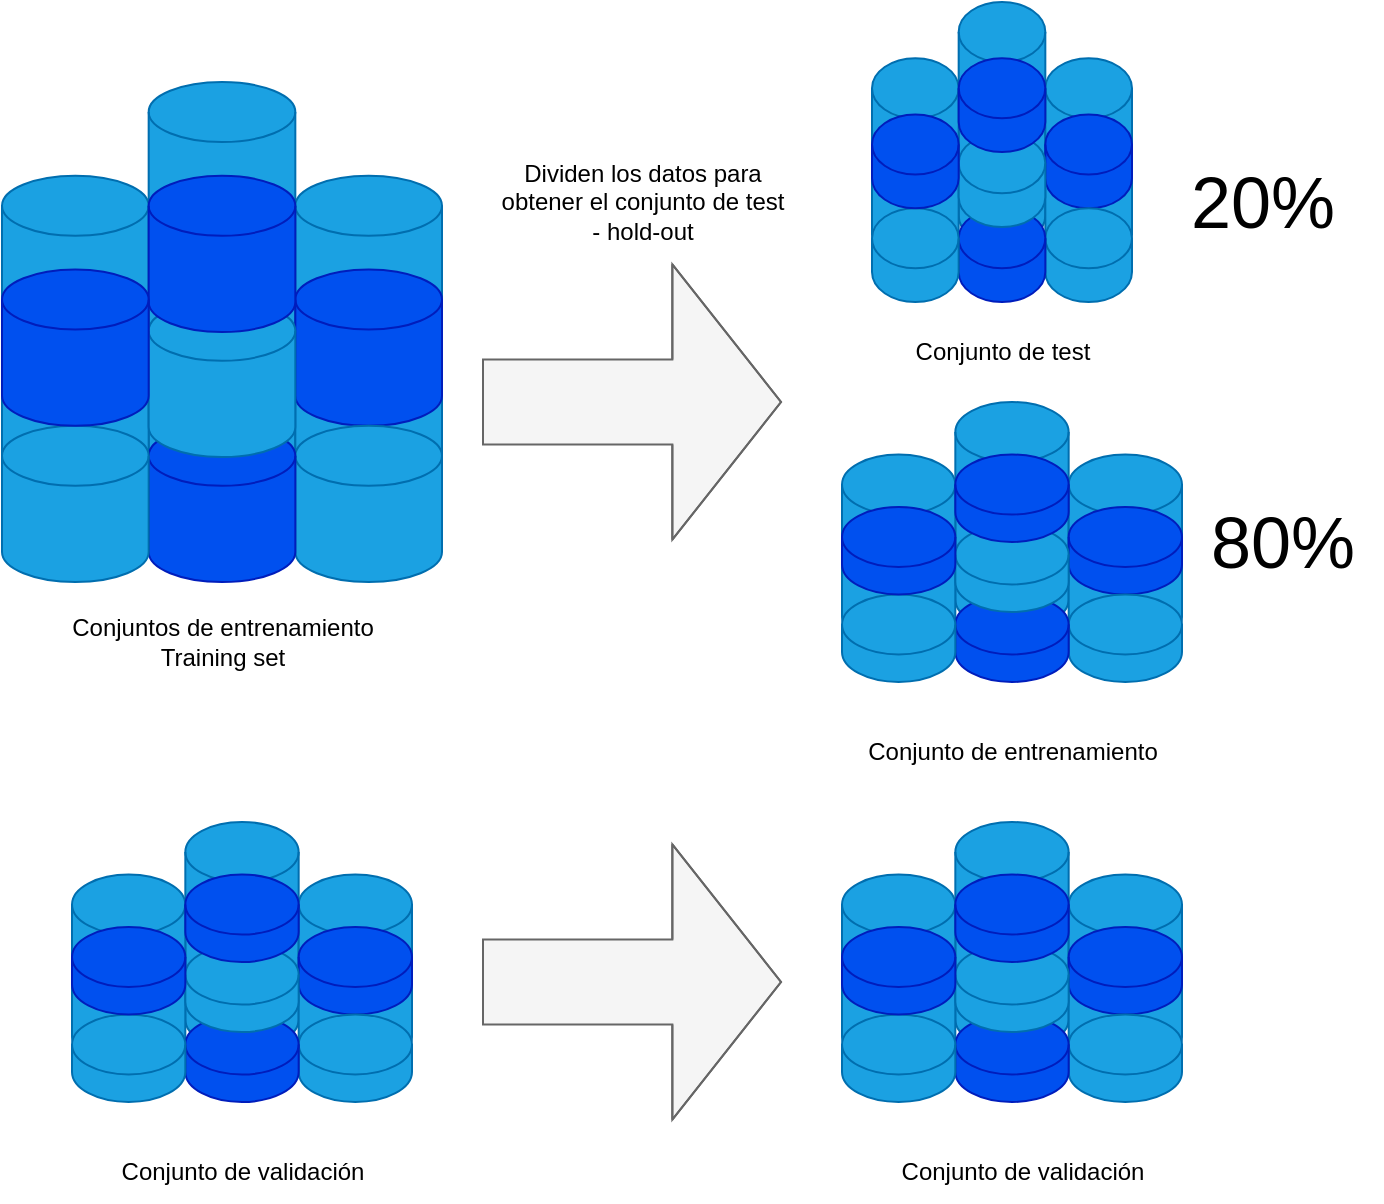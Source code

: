 <mxfile version="27.0.5">
  <diagram name="Página-1" id="BEWyEyzdL7B-X0QcbU23">
    <mxGraphModel dx="1104" dy="595" grid="1" gridSize="10" guides="1" tooltips="1" connect="1" arrows="1" fold="1" page="1" pageScale="1" pageWidth="827" pageHeight="1169" math="0" shadow="0">
      <root>
        <mxCell id="0" />
        <mxCell id="1" parent="0" />
        <mxCell id="rAgVjnRfnA4i2VlKKuSD-63" value="" style="group" vertex="1" connectable="0" parent="1">
          <mxGeometry x="60" y="160" width="220" height="250" as="geometry" />
        </mxCell>
        <mxCell id="rAgVjnRfnA4i2VlKKuSD-1" value="" style="shape=cylinder3;whiteSpace=wrap;html=1;boundedLbl=1;backgroundOutline=1;size=15;fillColor=#1ba1e2;fontColor=#ffffff;strokeColor=#006EAF;" vertex="1" parent="rAgVjnRfnA4i2VlKKuSD-63">
          <mxGeometry x="73.333" width="73.333" height="203.125" as="geometry" />
        </mxCell>
        <mxCell id="rAgVjnRfnA4i2VlKKuSD-2" value="" style="shape=cylinder3;whiteSpace=wrap;html=1;boundedLbl=1;backgroundOutline=1;size=15;fillColor=#1ba1e2;fontColor=#ffffff;strokeColor=#006EAF;" vertex="1" parent="rAgVjnRfnA4i2VlKKuSD-63">
          <mxGeometry x="146.667" y="46.875" width="73.333" height="171.875" as="geometry" />
        </mxCell>
        <mxCell id="rAgVjnRfnA4i2VlKKuSD-3" value="" style="shape=cylinder3;whiteSpace=wrap;html=1;boundedLbl=1;backgroundOutline=1;size=15;fillColor=#1ba1e2;fontColor=#ffffff;strokeColor=#006EAF;" vertex="1" parent="rAgVjnRfnA4i2VlKKuSD-63">
          <mxGeometry y="46.875" width="73.333" height="171.875" as="geometry" />
        </mxCell>
        <mxCell id="rAgVjnRfnA4i2VlKKuSD-5" value="" style="shape=cylinder3;whiteSpace=wrap;html=1;boundedLbl=1;backgroundOutline=1;size=15;fillColor=#0050ef;fontColor=#ffffff;strokeColor=#001DBC;" vertex="1" parent="rAgVjnRfnA4i2VlKKuSD-63">
          <mxGeometry x="146.667" y="93.75" width="73.333" height="78.125" as="geometry" />
        </mxCell>
        <mxCell id="rAgVjnRfnA4i2VlKKuSD-6" value="" style="shape=cylinder3;whiteSpace=wrap;html=1;boundedLbl=1;backgroundOutline=1;size=15;fillColor=#1ba1e2;fontColor=#ffffff;strokeColor=#006EAF;" vertex="1" parent="rAgVjnRfnA4i2VlKKuSD-63">
          <mxGeometry x="146.667" y="171.875" width="73.333" height="78.125" as="geometry" />
        </mxCell>
        <mxCell id="rAgVjnRfnA4i2VlKKuSD-7" value="" style="shape=cylinder3;whiteSpace=wrap;html=1;boundedLbl=1;backgroundOutline=1;size=15;fillColor=#0050ef;fontColor=#ffffff;strokeColor=#001DBC;" vertex="1" parent="rAgVjnRfnA4i2VlKKuSD-63">
          <mxGeometry x="73.333" y="171.875" width="73.333" height="78.125" as="geometry" />
        </mxCell>
        <mxCell id="rAgVjnRfnA4i2VlKKuSD-8" value="" style="shape=cylinder3;whiteSpace=wrap;html=1;boundedLbl=1;backgroundOutline=1;size=15;fillColor=#1ba1e2;fontColor=#ffffff;strokeColor=#006EAF;" vertex="1" parent="rAgVjnRfnA4i2VlKKuSD-63">
          <mxGeometry x="73.333" y="109.375" width="73.333" height="78.125" as="geometry" />
        </mxCell>
        <mxCell id="rAgVjnRfnA4i2VlKKuSD-9" value="" style="shape=cylinder3;whiteSpace=wrap;html=1;boundedLbl=1;backgroundOutline=1;size=15;fillColor=#0050ef;fontColor=#ffffff;strokeColor=#001DBC;" vertex="1" parent="rAgVjnRfnA4i2VlKKuSD-63">
          <mxGeometry x="73.333" y="46.875" width="73.333" height="78.125" as="geometry" />
        </mxCell>
        <mxCell id="rAgVjnRfnA4i2VlKKuSD-10" value="" style="shape=cylinder3;whiteSpace=wrap;html=1;boundedLbl=1;backgroundOutline=1;size=15;fillColor=#1ba1e2;fontColor=#ffffff;strokeColor=#006EAF;" vertex="1" parent="rAgVjnRfnA4i2VlKKuSD-63">
          <mxGeometry y="171.875" width="73.333" height="78.125" as="geometry" />
        </mxCell>
        <mxCell id="rAgVjnRfnA4i2VlKKuSD-11" value="" style="shape=cylinder3;whiteSpace=wrap;html=1;boundedLbl=1;backgroundOutline=1;size=15;fillColor=#0050ef;fontColor=#ffffff;strokeColor=#001DBC;" vertex="1" parent="rAgVjnRfnA4i2VlKKuSD-63">
          <mxGeometry y="93.75" width="73.333" height="78.125" as="geometry" />
        </mxCell>
        <mxCell id="rAgVjnRfnA4i2VlKKuSD-128" value="" style="group" vertex="1" connectable="0" parent="1">
          <mxGeometry x="480" y="320" width="170" height="140" as="geometry" />
        </mxCell>
        <mxCell id="rAgVjnRfnA4i2VlKKuSD-129" value="" style="shape=cylinder3;whiteSpace=wrap;html=1;boundedLbl=1;backgroundOutline=1;size=15;fillColor=#1ba1e2;fontColor=#ffffff;strokeColor=#006EAF;" vertex="1" parent="rAgVjnRfnA4i2VlKKuSD-128">
          <mxGeometry x="56.667" width="56.667" height="113.75" as="geometry" />
        </mxCell>
        <mxCell id="rAgVjnRfnA4i2VlKKuSD-130" value="" style="shape=cylinder3;whiteSpace=wrap;html=1;boundedLbl=1;backgroundOutline=1;size=15;fillColor=#1ba1e2;fontColor=#ffffff;strokeColor=#006EAF;" vertex="1" parent="rAgVjnRfnA4i2VlKKuSD-128">
          <mxGeometry x="113.333" y="26.25" width="56.667" height="96.25" as="geometry" />
        </mxCell>
        <mxCell id="rAgVjnRfnA4i2VlKKuSD-131" value="" style="shape=cylinder3;whiteSpace=wrap;html=1;boundedLbl=1;backgroundOutline=1;size=15;fillColor=#1ba1e2;fontColor=#ffffff;strokeColor=#006EAF;" vertex="1" parent="rAgVjnRfnA4i2VlKKuSD-128">
          <mxGeometry y="26.25" width="56.667" height="96.25" as="geometry" />
        </mxCell>
        <mxCell id="rAgVjnRfnA4i2VlKKuSD-132" value="" style="shape=cylinder3;whiteSpace=wrap;html=1;boundedLbl=1;backgroundOutline=1;size=15;fillColor=#0050ef;fontColor=#ffffff;strokeColor=#001DBC;" vertex="1" parent="rAgVjnRfnA4i2VlKKuSD-128">
          <mxGeometry x="113.333" y="52.5" width="56.667" height="43.75" as="geometry" />
        </mxCell>
        <mxCell id="rAgVjnRfnA4i2VlKKuSD-133" value="" style="shape=cylinder3;whiteSpace=wrap;html=1;boundedLbl=1;backgroundOutline=1;size=15;fillColor=#1ba1e2;fontColor=#ffffff;strokeColor=#006EAF;" vertex="1" parent="rAgVjnRfnA4i2VlKKuSD-128">
          <mxGeometry x="113.333" y="96.25" width="56.667" height="43.75" as="geometry" />
        </mxCell>
        <mxCell id="rAgVjnRfnA4i2VlKKuSD-134" value="" style="shape=cylinder3;whiteSpace=wrap;html=1;boundedLbl=1;backgroundOutline=1;size=15;fillColor=#0050ef;fontColor=#ffffff;strokeColor=#001DBC;" vertex="1" parent="rAgVjnRfnA4i2VlKKuSD-128">
          <mxGeometry x="56.667" y="96.25" width="56.667" height="43.75" as="geometry" />
        </mxCell>
        <mxCell id="rAgVjnRfnA4i2VlKKuSD-135" value="" style="shape=cylinder3;whiteSpace=wrap;html=1;boundedLbl=1;backgroundOutline=1;size=15;fillColor=#1ba1e2;fontColor=#ffffff;strokeColor=#006EAF;" vertex="1" parent="rAgVjnRfnA4i2VlKKuSD-128">
          <mxGeometry x="56.667" y="61.25" width="56.667" height="43.75" as="geometry" />
        </mxCell>
        <mxCell id="rAgVjnRfnA4i2VlKKuSD-136" value="" style="shape=cylinder3;whiteSpace=wrap;html=1;boundedLbl=1;backgroundOutline=1;size=15;fillColor=#0050ef;fontColor=#ffffff;strokeColor=#001DBC;" vertex="1" parent="rAgVjnRfnA4i2VlKKuSD-128">
          <mxGeometry x="56.667" y="26.25" width="56.667" height="43.75" as="geometry" />
        </mxCell>
        <mxCell id="rAgVjnRfnA4i2VlKKuSD-137" value="" style="shape=cylinder3;whiteSpace=wrap;html=1;boundedLbl=1;backgroundOutline=1;size=15;fillColor=#1ba1e2;fontColor=#ffffff;strokeColor=#006EAF;" vertex="1" parent="rAgVjnRfnA4i2VlKKuSD-128">
          <mxGeometry y="96.25" width="56.667" height="43.75" as="geometry" />
        </mxCell>
        <mxCell id="rAgVjnRfnA4i2VlKKuSD-138" value="" style="shape=cylinder3;whiteSpace=wrap;html=1;boundedLbl=1;backgroundOutline=1;size=15;fillColor=#0050ef;fontColor=#ffffff;strokeColor=#001DBC;" vertex="1" parent="rAgVjnRfnA4i2VlKKuSD-128">
          <mxGeometry y="52.5" width="56.667" height="43.75" as="geometry" />
        </mxCell>
        <mxCell id="rAgVjnRfnA4i2VlKKuSD-152" value="" style="group" vertex="1" connectable="0" parent="1">
          <mxGeometry x="495" y="120" width="130" height="150" as="geometry" />
        </mxCell>
        <mxCell id="rAgVjnRfnA4i2VlKKuSD-153" value="" style="shape=cylinder3;whiteSpace=wrap;html=1;boundedLbl=1;backgroundOutline=1;size=15;fillColor=#1ba1e2;fontColor=#ffffff;strokeColor=#006EAF;" vertex="1" parent="rAgVjnRfnA4i2VlKKuSD-152">
          <mxGeometry x="43.333" width="43.333" height="121.875" as="geometry" />
        </mxCell>
        <mxCell id="rAgVjnRfnA4i2VlKKuSD-154" value="" style="shape=cylinder3;whiteSpace=wrap;html=1;boundedLbl=1;backgroundOutline=1;size=15;fillColor=#1ba1e2;fontColor=#ffffff;strokeColor=#006EAF;" vertex="1" parent="rAgVjnRfnA4i2VlKKuSD-152">
          <mxGeometry x="86.667" y="28.125" width="43.333" height="103.125" as="geometry" />
        </mxCell>
        <mxCell id="rAgVjnRfnA4i2VlKKuSD-155" value="" style="shape=cylinder3;whiteSpace=wrap;html=1;boundedLbl=1;backgroundOutline=1;size=15;fillColor=#1ba1e2;fontColor=#ffffff;strokeColor=#006EAF;" vertex="1" parent="rAgVjnRfnA4i2VlKKuSD-152">
          <mxGeometry y="28.125" width="43.333" height="103.125" as="geometry" />
        </mxCell>
        <mxCell id="rAgVjnRfnA4i2VlKKuSD-156" value="" style="shape=cylinder3;whiteSpace=wrap;html=1;boundedLbl=1;backgroundOutline=1;size=15;fillColor=#0050ef;fontColor=#ffffff;strokeColor=#001DBC;" vertex="1" parent="rAgVjnRfnA4i2VlKKuSD-152">
          <mxGeometry x="86.667" y="56.25" width="43.333" height="46.875" as="geometry" />
        </mxCell>
        <mxCell id="rAgVjnRfnA4i2VlKKuSD-157" value="" style="shape=cylinder3;whiteSpace=wrap;html=1;boundedLbl=1;backgroundOutline=1;size=15;fillColor=#1ba1e2;fontColor=#ffffff;strokeColor=#006EAF;" vertex="1" parent="rAgVjnRfnA4i2VlKKuSD-152">
          <mxGeometry x="86.667" y="103.125" width="43.333" height="46.875" as="geometry" />
        </mxCell>
        <mxCell id="rAgVjnRfnA4i2VlKKuSD-158" value="" style="shape=cylinder3;whiteSpace=wrap;html=1;boundedLbl=1;backgroundOutline=1;size=15;fillColor=#0050ef;fontColor=#ffffff;strokeColor=#001DBC;" vertex="1" parent="rAgVjnRfnA4i2VlKKuSD-152">
          <mxGeometry x="43.333" y="103.125" width="43.333" height="46.875" as="geometry" />
        </mxCell>
        <mxCell id="rAgVjnRfnA4i2VlKKuSD-159" value="" style="shape=cylinder3;whiteSpace=wrap;html=1;boundedLbl=1;backgroundOutline=1;size=15;fillColor=#1ba1e2;fontColor=#ffffff;strokeColor=#006EAF;" vertex="1" parent="rAgVjnRfnA4i2VlKKuSD-152">
          <mxGeometry x="43.333" y="65.625" width="43.333" height="46.875" as="geometry" />
        </mxCell>
        <mxCell id="rAgVjnRfnA4i2VlKKuSD-160" value="" style="shape=cylinder3;whiteSpace=wrap;html=1;boundedLbl=1;backgroundOutline=1;size=15;fillColor=#0050ef;fontColor=#ffffff;strokeColor=#001DBC;" vertex="1" parent="rAgVjnRfnA4i2VlKKuSD-152">
          <mxGeometry x="43.333" y="28.125" width="43.333" height="46.875" as="geometry" />
        </mxCell>
        <mxCell id="rAgVjnRfnA4i2VlKKuSD-161" value="" style="shape=cylinder3;whiteSpace=wrap;html=1;boundedLbl=1;backgroundOutline=1;size=15;fillColor=#1ba1e2;fontColor=#ffffff;strokeColor=#006EAF;" vertex="1" parent="rAgVjnRfnA4i2VlKKuSD-152">
          <mxGeometry y="103.125" width="43.333" height="46.875" as="geometry" />
        </mxCell>
        <mxCell id="rAgVjnRfnA4i2VlKKuSD-162" value="" style="shape=cylinder3;whiteSpace=wrap;html=1;boundedLbl=1;backgroundOutline=1;size=15;fillColor=#0050ef;fontColor=#ffffff;strokeColor=#001DBC;" vertex="1" parent="rAgVjnRfnA4i2VlKKuSD-152">
          <mxGeometry y="56.25" width="43.333" height="46.875" as="geometry" />
        </mxCell>
        <mxCell id="rAgVjnRfnA4i2VlKKuSD-163" value="" style="group" vertex="1" connectable="0" parent="1">
          <mxGeometry x="95" y="530" width="170" height="140" as="geometry" />
        </mxCell>
        <mxCell id="rAgVjnRfnA4i2VlKKuSD-164" value="" style="shape=cylinder3;whiteSpace=wrap;html=1;boundedLbl=1;backgroundOutline=1;size=15;fillColor=#1ba1e2;fontColor=#ffffff;strokeColor=#006EAF;" vertex="1" parent="rAgVjnRfnA4i2VlKKuSD-163">
          <mxGeometry x="56.667" width="56.667" height="113.75" as="geometry" />
        </mxCell>
        <mxCell id="rAgVjnRfnA4i2VlKKuSD-165" value="" style="shape=cylinder3;whiteSpace=wrap;html=1;boundedLbl=1;backgroundOutline=1;size=15;fillColor=#1ba1e2;fontColor=#ffffff;strokeColor=#006EAF;" vertex="1" parent="rAgVjnRfnA4i2VlKKuSD-163">
          <mxGeometry x="113.333" y="26.25" width="56.667" height="96.25" as="geometry" />
        </mxCell>
        <mxCell id="rAgVjnRfnA4i2VlKKuSD-166" value="" style="shape=cylinder3;whiteSpace=wrap;html=1;boundedLbl=1;backgroundOutline=1;size=15;fillColor=#1ba1e2;fontColor=#ffffff;strokeColor=#006EAF;" vertex="1" parent="rAgVjnRfnA4i2VlKKuSD-163">
          <mxGeometry y="26.25" width="56.667" height="96.25" as="geometry" />
        </mxCell>
        <mxCell id="rAgVjnRfnA4i2VlKKuSD-167" value="" style="shape=cylinder3;whiteSpace=wrap;html=1;boundedLbl=1;backgroundOutline=1;size=15;fillColor=#0050ef;fontColor=#ffffff;strokeColor=#001DBC;" vertex="1" parent="rAgVjnRfnA4i2VlKKuSD-163">
          <mxGeometry x="113.333" y="52.5" width="56.667" height="43.75" as="geometry" />
        </mxCell>
        <mxCell id="rAgVjnRfnA4i2VlKKuSD-168" value="" style="shape=cylinder3;whiteSpace=wrap;html=1;boundedLbl=1;backgroundOutline=1;size=15;fillColor=#1ba1e2;fontColor=#ffffff;strokeColor=#006EAF;" vertex="1" parent="rAgVjnRfnA4i2VlKKuSD-163">
          <mxGeometry x="113.333" y="96.25" width="56.667" height="43.75" as="geometry" />
        </mxCell>
        <mxCell id="rAgVjnRfnA4i2VlKKuSD-169" value="" style="shape=cylinder3;whiteSpace=wrap;html=1;boundedLbl=1;backgroundOutline=1;size=15;fillColor=#0050ef;fontColor=#ffffff;strokeColor=#001DBC;" vertex="1" parent="rAgVjnRfnA4i2VlKKuSD-163">
          <mxGeometry x="56.667" y="96.25" width="56.667" height="43.75" as="geometry" />
        </mxCell>
        <mxCell id="rAgVjnRfnA4i2VlKKuSD-170" value="" style="shape=cylinder3;whiteSpace=wrap;html=1;boundedLbl=1;backgroundOutline=1;size=15;fillColor=#1ba1e2;fontColor=#ffffff;strokeColor=#006EAF;" vertex="1" parent="rAgVjnRfnA4i2VlKKuSD-163">
          <mxGeometry x="56.667" y="61.25" width="56.667" height="43.75" as="geometry" />
        </mxCell>
        <mxCell id="rAgVjnRfnA4i2VlKKuSD-171" value="" style="shape=cylinder3;whiteSpace=wrap;html=1;boundedLbl=1;backgroundOutline=1;size=15;fillColor=#0050ef;fontColor=#ffffff;strokeColor=#001DBC;" vertex="1" parent="rAgVjnRfnA4i2VlKKuSD-163">
          <mxGeometry x="56.667" y="26.25" width="56.667" height="43.75" as="geometry" />
        </mxCell>
        <mxCell id="rAgVjnRfnA4i2VlKKuSD-172" value="" style="shape=cylinder3;whiteSpace=wrap;html=1;boundedLbl=1;backgroundOutline=1;size=15;fillColor=#1ba1e2;fontColor=#ffffff;strokeColor=#006EAF;" vertex="1" parent="rAgVjnRfnA4i2VlKKuSD-163">
          <mxGeometry y="96.25" width="56.667" height="43.75" as="geometry" />
        </mxCell>
        <mxCell id="rAgVjnRfnA4i2VlKKuSD-173" value="" style="shape=cylinder3;whiteSpace=wrap;html=1;boundedLbl=1;backgroundOutline=1;size=15;fillColor=#0050ef;fontColor=#ffffff;strokeColor=#001DBC;" vertex="1" parent="rAgVjnRfnA4i2VlKKuSD-163">
          <mxGeometry y="52.5" width="56.667" height="43.75" as="geometry" />
        </mxCell>
        <mxCell id="rAgVjnRfnA4i2VlKKuSD-174" value="" style="group" vertex="1" connectable="0" parent="1">
          <mxGeometry x="480" y="530" width="170" height="140" as="geometry" />
        </mxCell>
        <mxCell id="rAgVjnRfnA4i2VlKKuSD-175" value="" style="shape=cylinder3;whiteSpace=wrap;html=1;boundedLbl=1;backgroundOutline=1;size=15;fillColor=#1ba1e2;fontColor=#ffffff;strokeColor=#006EAF;" vertex="1" parent="rAgVjnRfnA4i2VlKKuSD-174">
          <mxGeometry x="56.667" width="56.667" height="113.75" as="geometry" />
        </mxCell>
        <mxCell id="rAgVjnRfnA4i2VlKKuSD-176" value="" style="shape=cylinder3;whiteSpace=wrap;html=1;boundedLbl=1;backgroundOutline=1;size=15;fillColor=#1ba1e2;fontColor=#ffffff;strokeColor=#006EAF;" vertex="1" parent="rAgVjnRfnA4i2VlKKuSD-174">
          <mxGeometry x="113.333" y="26.25" width="56.667" height="96.25" as="geometry" />
        </mxCell>
        <mxCell id="rAgVjnRfnA4i2VlKKuSD-177" value="" style="shape=cylinder3;whiteSpace=wrap;html=1;boundedLbl=1;backgroundOutline=1;size=15;fillColor=#1ba1e2;fontColor=#ffffff;strokeColor=#006EAF;" vertex="1" parent="rAgVjnRfnA4i2VlKKuSD-174">
          <mxGeometry y="26.25" width="56.667" height="96.25" as="geometry" />
        </mxCell>
        <mxCell id="rAgVjnRfnA4i2VlKKuSD-178" value="" style="shape=cylinder3;whiteSpace=wrap;html=1;boundedLbl=1;backgroundOutline=1;size=15;fillColor=#0050ef;fontColor=#ffffff;strokeColor=#001DBC;" vertex="1" parent="rAgVjnRfnA4i2VlKKuSD-174">
          <mxGeometry x="113.333" y="52.5" width="56.667" height="43.75" as="geometry" />
        </mxCell>
        <mxCell id="rAgVjnRfnA4i2VlKKuSD-179" value="" style="shape=cylinder3;whiteSpace=wrap;html=1;boundedLbl=1;backgroundOutline=1;size=15;fillColor=#1ba1e2;fontColor=#ffffff;strokeColor=#006EAF;" vertex="1" parent="rAgVjnRfnA4i2VlKKuSD-174">
          <mxGeometry x="113.333" y="96.25" width="56.667" height="43.75" as="geometry" />
        </mxCell>
        <mxCell id="rAgVjnRfnA4i2VlKKuSD-180" value="" style="shape=cylinder3;whiteSpace=wrap;html=1;boundedLbl=1;backgroundOutline=1;size=15;fillColor=#0050ef;fontColor=#ffffff;strokeColor=#001DBC;" vertex="1" parent="rAgVjnRfnA4i2VlKKuSD-174">
          <mxGeometry x="56.667" y="96.25" width="56.667" height="43.75" as="geometry" />
        </mxCell>
        <mxCell id="rAgVjnRfnA4i2VlKKuSD-181" value="" style="shape=cylinder3;whiteSpace=wrap;html=1;boundedLbl=1;backgroundOutline=1;size=15;fillColor=#1ba1e2;fontColor=#ffffff;strokeColor=#006EAF;" vertex="1" parent="rAgVjnRfnA4i2VlKKuSD-174">
          <mxGeometry x="56.667" y="61.25" width="56.667" height="43.75" as="geometry" />
        </mxCell>
        <mxCell id="rAgVjnRfnA4i2VlKKuSD-182" value="" style="shape=cylinder3;whiteSpace=wrap;html=1;boundedLbl=1;backgroundOutline=1;size=15;fillColor=#0050ef;fontColor=#ffffff;strokeColor=#001DBC;" vertex="1" parent="rAgVjnRfnA4i2VlKKuSD-174">
          <mxGeometry x="56.667" y="26.25" width="56.667" height="43.75" as="geometry" />
        </mxCell>
        <mxCell id="rAgVjnRfnA4i2VlKKuSD-183" value="" style="shape=cylinder3;whiteSpace=wrap;html=1;boundedLbl=1;backgroundOutline=1;size=15;fillColor=#1ba1e2;fontColor=#ffffff;strokeColor=#006EAF;" vertex="1" parent="rAgVjnRfnA4i2VlKKuSD-174">
          <mxGeometry y="96.25" width="56.667" height="43.75" as="geometry" />
        </mxCell>
        <mxCell id="rAgVjnRfnA4i2VlKKuSD-184" value="" style="shape=cylinder3;whiteSpace=wrap;html=1;boundedLbl=1;backgroundOutline=1;size=15;fillColor=#0050ef;fontColor=#ffffff;strokeColor=#001DBC;" vertex="1" parent="rAgVjnRfnA4i2VlKKuSD-174">
          <mxGeometry y="52.5" width="56.667" height="43.75" as="geometry" />
        </mxCell>
        <mxCell id="rAgVjnRfnA4i2VlKKuSD-187" value="" style="shape=flexArrow;endArrow=classic;html=1;rounded=0;fillColor=light-dark(#F5F5F5,#FFFFFF);strokeColor=#666666;endWidth=94.167;endSize=17.775;width=42.5;" edge="1" parent="1">
          <mxGeometry width="50" height="50" relative="1" as="geometry">
            <mxPoint x="300" y="320" as="sourcePoint" />
            <mxPoint x="450" y="320" as="targetPoint" />
            <Array as="points">
              <mxPoint x="350" y="320" />
              <mxPoint x="390" y="320" />
            </Array>
          </mxGeometry>
        </mxCell>
        <mxCell id="rAgVjnRfnA4i2VlKKuSD-188" value="" style="shape=flexArrow;endArrow=classic;html=1;rounded=0;fillColor=light-dark(#F5F5F5,#FFFFFF);strokeColor=#666666;endWidth=94.167;endSize=17.775;width=42.5;" edge="1" parent="1">
          <mxGeometry width="50" height="50" relative="1" as="geometry">
            <mxPoint x="300" y="610" as="sourcePoint" />
            <mxPoint x="450" y="610" as="targetPoint" />
            <Array as="points">
              <mxPoint x="350" y="610" />
              <mxPoint x="390" y="610" />
            </Array>
          </mxGeometry>
        </mxCell>
        <mxCell id="rAgVjnRfnA4i2VlKKuSD-189" value="&lt;div&gt;Dividen los datos para&lt;/div&gt;&lt;div&gt;obtener el conjunto de test&lt;/div&gt;&lt;div&gt;- hold-out&lt;/div&gt;" style="text;html=1;align=center;verticalAlign=middle;resizable=0;points=[];autosize=1;strokeColor=none;fillColor=none;" vertex="1" parent="1">
          <mxGeometry x="300" y="190" width="160" height="60" as="geometry" />
        </mxCell>
        <mxCell id="rAgVjnRfnA4i2VlKKuSD-190" value="&lt;div&gt;Conjuntos de entrenamiento&lt;/div&gt;&lt;div&gt;Training set&lt;/div&gt;" style="text;html=1;align=center;verticalAlign=middle;resizable=0;points=[];autosize=1;strokeColor=none;fillColor=none;" vertex="1" parent="1">
          <mxGeometry x="85" y="420" width="170" height="40" as="geometry" />
        </mxCell>
        <mxCell id="rAgVjnRfnA4i2VlKKuSD-191" value="Conjunto de validación" style="text;html=1;align=center;verticalAlign=middle;resizable=0;points=[];autosize=1;strokeColor=none;fillColor=none;" vertex="1" parent="1">
          <mxGeometry x="110" y="690" width="140" height="30" as="geometry" />
        </mxCell>
        <mxCell id="rAgVjnRfnA4i2VlKKuSD-192" value="Conjunto de validación" style="text;html=1;align=center;verticalAlign=middle;resizable=0;points=[];autosize=1;strokeColor=none;fillColor=none;" vertex="1" parent="1">
          <mxGeometry x="500" y="690" width="140" height="30" as="geometry" />
        </mxCell>
        <mxCell id="rAgVjnRfnA4i2VlKKuSD-193" value="Conjunto de entrenamiento&lt;span style=&quot;color: rgba(0, 0, 0, 0); font-family: monospace; font-size: 0px; text-align: start;&quot;&gt;%3CmxGraphModel%3E%3Croot%3E%3CmxCell%20id%3D%220%22%2F%3E%3CmxCell%20id%3D%221%22%20parent%3D%220%22%2F%3E%3CmxCell%20id%3D%222%22%20value%3D%22Conjunto%20de%20validaci%C3%B3n%22%20style%3D%22text%3Bhtml%3D1%3Balign%3Dcenter%3BverticalAlign%3Dmiddle%3Bresizable%3D0%3Bpoints%3D%5B%5D%3Bautosize%3D1%3BstrokeColor%3Dnone%3BfillColor%3Dnone%3B%22%20vertex%3D%221%22%20parent%3D%221%22%3E%3CmxGeometry%20x%3D%22120%22%20y%3D%22698%22%20width%3D%22140%22%20height%3D%2230%22%20as%3D%22geometry%22%2F%3E%3C%2FmxCell%3E%3C%2Froot%3E%3C%2FmxGraphModel%3E&lt;/span&gt;" style="text;html=1;align=center;verticalAlign=middle;resizable=0;points=[];autosize=1;strokeColor=none;fillColor=none;" vertex="1" parent="1">
          <mxGeometry x="480" y="480" width="170" height="30" as="geometry" />
        </mxCell>
        <mxCell id="rAgVjnRfnA4i2VlKKuSD-194" value="Conjunto de test" style="text;html=1;align=center;verticalAlign=middle;resizable=0;points=[];autosize=1;strokeColor=none;fillColor=none;" vertex="1" parent="1">
          <mxGeometry x="505" y="280" width="110" height="30" as="geometry" />
        </mxCell>
        <mxCell id="rAgVjnRfnA4i2VlKKuSD-195" value="&lt;font style=&quot;font-size: 36px;&quot;&gt;20%&lt;/font&gt;" style="text;html=1;align=center;verticalAlign=middle;resizable=0;points=[];autosize=1;strokeColor=none;fillColor=none;" vertex="1" parent="1">
          <mxGeometry x="640" y="190" width="100" height="60" as="geometry" />
        </mxCell>
        <mxCell id="rAgVjnRfnA4i2VlKKuSD-196" value="&lt;font style=&quot;font-size: 36px;&quot;&gt;80%&lt;/font&gt;" style="text;html=1;align=center;verticalAlign=middle;resizable=0;points=[];autosize=1;strokeColor=none;fillColor=none;" vertex="1" parent="1">
          <mxGeometry x="650" y="360" width="100" height="60" as="geometry" />
        </mxCell>
      </root>
    </mxGraphModel>
  </diagram>
</mxfile>
